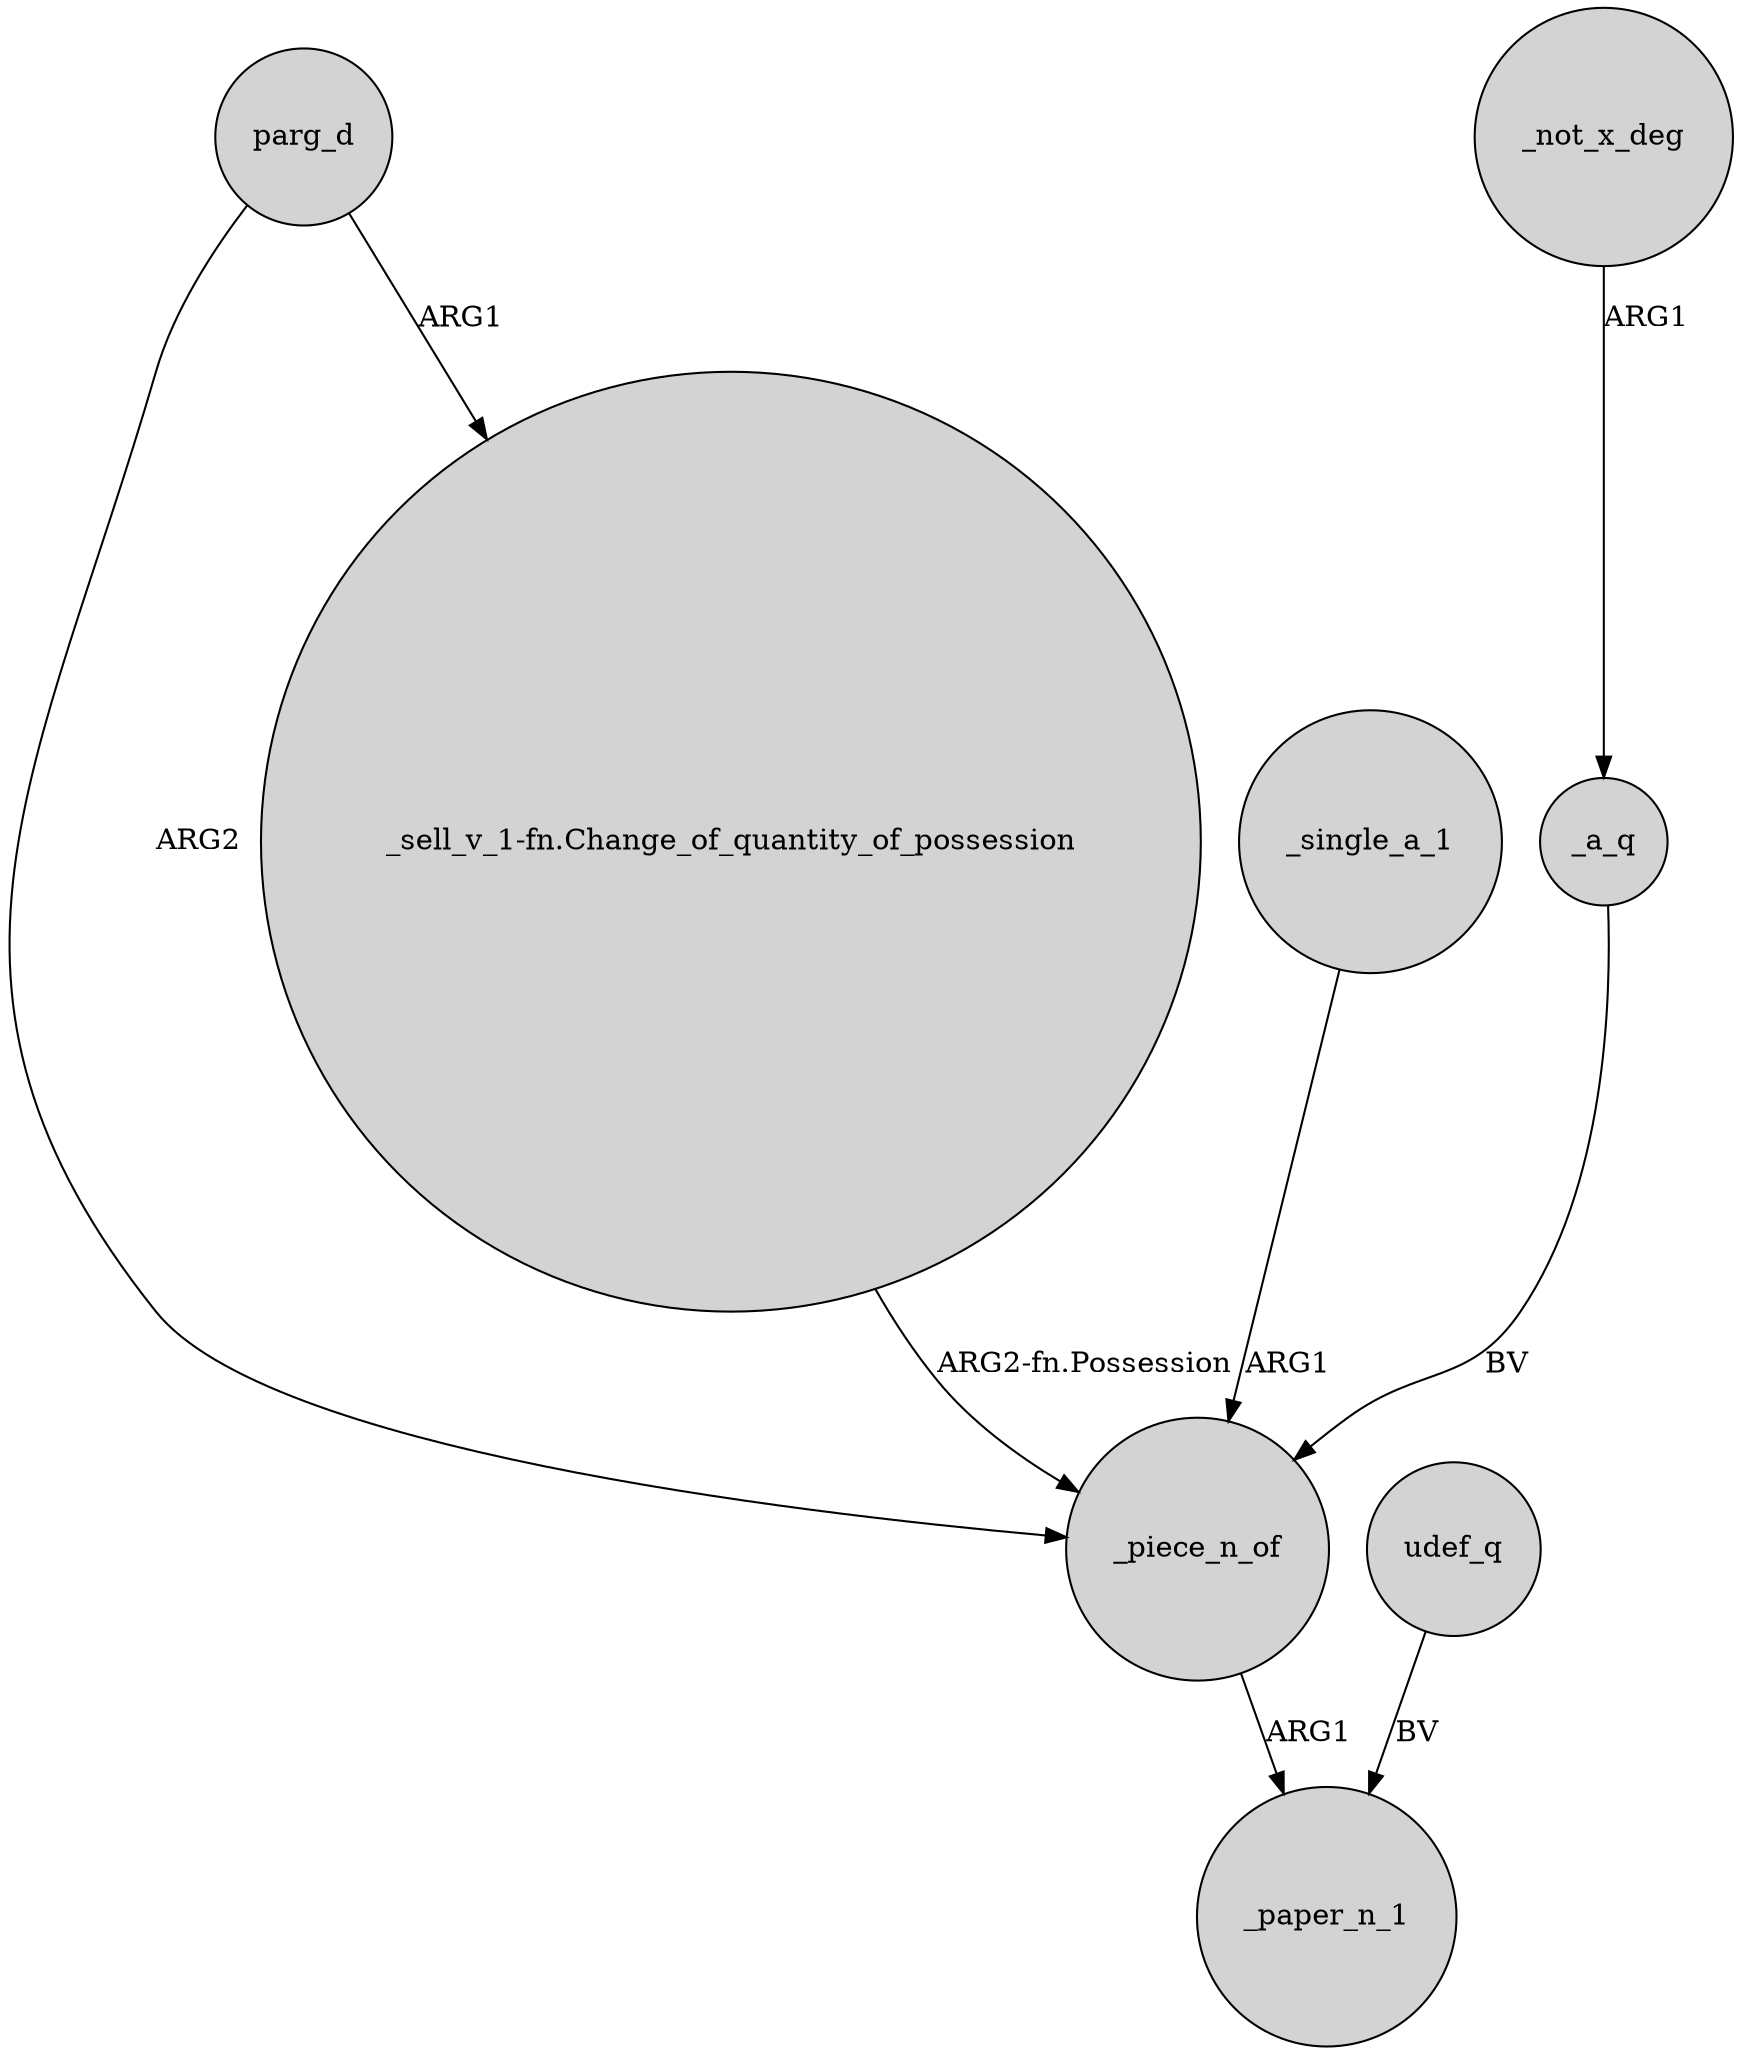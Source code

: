 digraph {
	node [shape=circle style=filled]
	parg_d -> _piece_n_of [label=ARG2]
	_single_a_1 -> _piece_n_of [label=ARG1]
	_piece_n_of -> _paper_n_1 [label=ARG1]
	"_sell_v_1-fn.Change_of_quantity_of_possession" -> _piece_n_of [label="ARG2-fn.Possession"]
	parg_d -> "_sell_v_1-fn.Change_of_quantity_of_possession" [label=ARG1]
	udef_q -> _paper_n_1 [label=BV]
	_a_q -> _piece_n_of [label=BV]
	_not_x_deg -> _a_q [label=ARG1]
}
